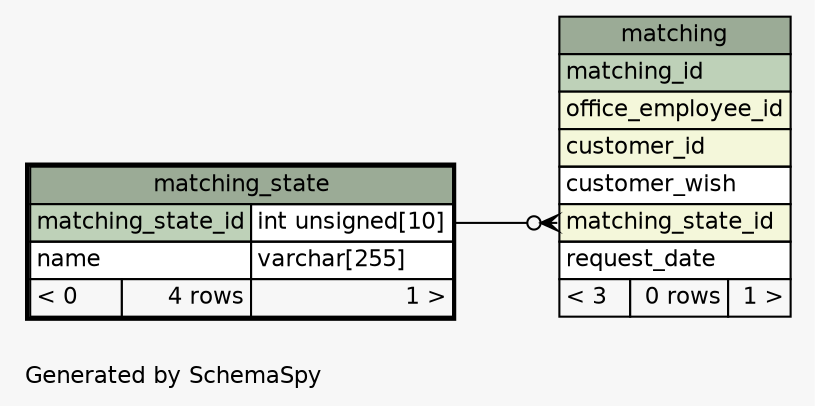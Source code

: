 // dot 2.40.1 on Linux 5.3.0-28-generic
// SchemaSpy rev 590
digraph "oneDegreeRelationshipsDiagram" {
  graph [
    rankdir="RL"
    bgcolor="#f7f7f7"
    label="\nGenerated by SchemaSpy"
    labeljust="l"
    nodesep="0.18"
    ranksep="0.46"
    fontname="Helvetica"
    fontsize="11"
  ];
  node [
    fontname="Helvetica"
    fontsize="11"
    shape="plaintext"
  ];
  edge [
    arrowsize="0.8"
  ];
  "matching":"matching_state_id":w -> "matching_state":"matching_state_id.type":e [arrowhead=none dir=back arrowtail=crowodot];
  "matching" [
    label=<
    <TABLE BORDER="0" CELLBORDER="1" CELLSPACING="0" BGCOLOR="#ffffff">
      <TR><TD COLSPAN="3" BGCOLOR="#9bab96" ALIGN="CENTER">matching</TD></TR>
      <TR><TD PORT="matching_id" COLSPAN="3" BGCOLOR="#bed1b8" ALIGN="LEFT">matching_id</TD></TR>
      <TR><TD PORT="office_employee_id" COLSPAN="3" BGCOLOR="#f4f7da" ALIGN="LEFT">office_employee_id</TD></TR>
      <TR><TD PORT="customer_id" COLSPAN="3" BGCOLOR="#f4f7da" ALIGN="LEFT">customer_id</TD></TR>
      <TR><TD PORT="customer_wish" COLSPAN="3" ALIGN="LEFT">customer_wish</TD></TR>
      <TR><TD PORT="matching_state_id" COLSPAN="3" BGCOLOR="#f4f7da" ALIGN="LEFT">matching_state_id</TD></TR>
      <TR><TD PORT="request_date" COLSPAN="3" ALIGN="LEFT">request_date</TD></TR>
      <TR><TD ALIGN="LEFT" BGCOLOR="#f7f7f7">&lt; 3</TD><TD ALIGN="RIGHT" BGCOLOR="#f7f7f7">0 rows</TD><TD ALIGN="RIGHT" BGCOLOR="#f7f7f7">1 &gt;</TD></TR>
    </TABLE>>
    URL="matching.html"
    tooltip="matching"
  ];
  "matching_state" [
    label=<
    <TABLE BORDER="2" CELLBORDER="1" CELLSPACING="0" BGCOLOR="#ffffff">
      <TR><TD COLSPAN="3" BGCOLOR="#9bab96" ALIGN="CENTER">matching_state</TD></TR>
      <TR><TD PORT="matching_state_id" COLSPAN="2" BGCOLOR="#bed1b8" ALIGN="LEFT">matching_state_id</TD><TD PORT="matching_state_id.type" ALIGN="LEFT">int unsigned[10]</TD></TR>
      <TR><TD PORT="name" COLSPAN="2" ALIGN="LEFT">name</TD><TD PORT="name.type" ALIGN="LEFT">varchar[255]</TD></TR>
      <TR><TD ALIGN="LEFT" BGCOLOR="#f7f7f7">&lt; 0</TD><TD ALIGN="RIGHT" BGCOLOR="#f7f7f7">4 rows</TD><TD ALIGN="RIGHT" BGCOLOR="#f7f7f7">1 &gt;</TD></TR>
    </TABLE>>
    URL="matching_state.html"
    tooltip="matching_state"
  ];
}
